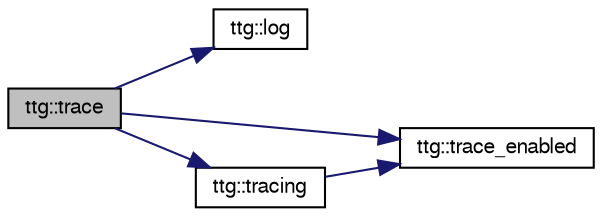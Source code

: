 digraph "ttg::trace"
{
 // LATEX_PDF_SIZE
  edge [fontname="FreeSans",fontsize="10",labelfontname="FreeSans",labelfontsize="10"];
  node [fontname="FreeSans",fontsize="10",shape=record];
  rankdir="LR";
  Node1 [label="ttg::trace",height=0.2,width=0.4,color="black", fillcolor="grey75", style="filled", fontcolor="black",tooltip=" "];
  Node1 -> Node2 [color="midnightblue",fontsize="10",style="solid",fontname="FreeSans"];
  Node2 [label="ttg::log",height=0.2,width=0.4,color="black", fillcolor="white", style="filled",URL="$namespacettg.html#aacacfe8bc9582308a405c4370650a9d4",tooltip="atomically prints to std::clog a sequence of items (separated by ttg::print_separator) followed by st..."];
  Node1 -> Node3 [color="midnightblue",fontsize="10",style="solid",fontname="FreeSans"];
  Node3 [label="ttg::trace_enabled",height=0.2,width=0.4,color="black", fillcolor="white", style="filled",URL="$namespacettg.html#afbdd9c742be395e0746fdbc26c7d55cc",tooltip="returns whether tracing was enabled at configure time"];
  Node1 -> Node4 [color="midnightblue",fontsize="10",style="solid",fontname="FreeSans"];
  Node4 [label="ttg::tracing",height=0.2,width=0.4,color="black", fillcolor="white", style="filled",URL="$namespacettg.html#abfb8501d408a1ed918cc2a540865a2d8",tooltip="returns whether tracing is enabled"];
  Node4 -> Node3 [color="midnightblue",fontsize="10",style="solid",fontname="FreeSans"];
}
